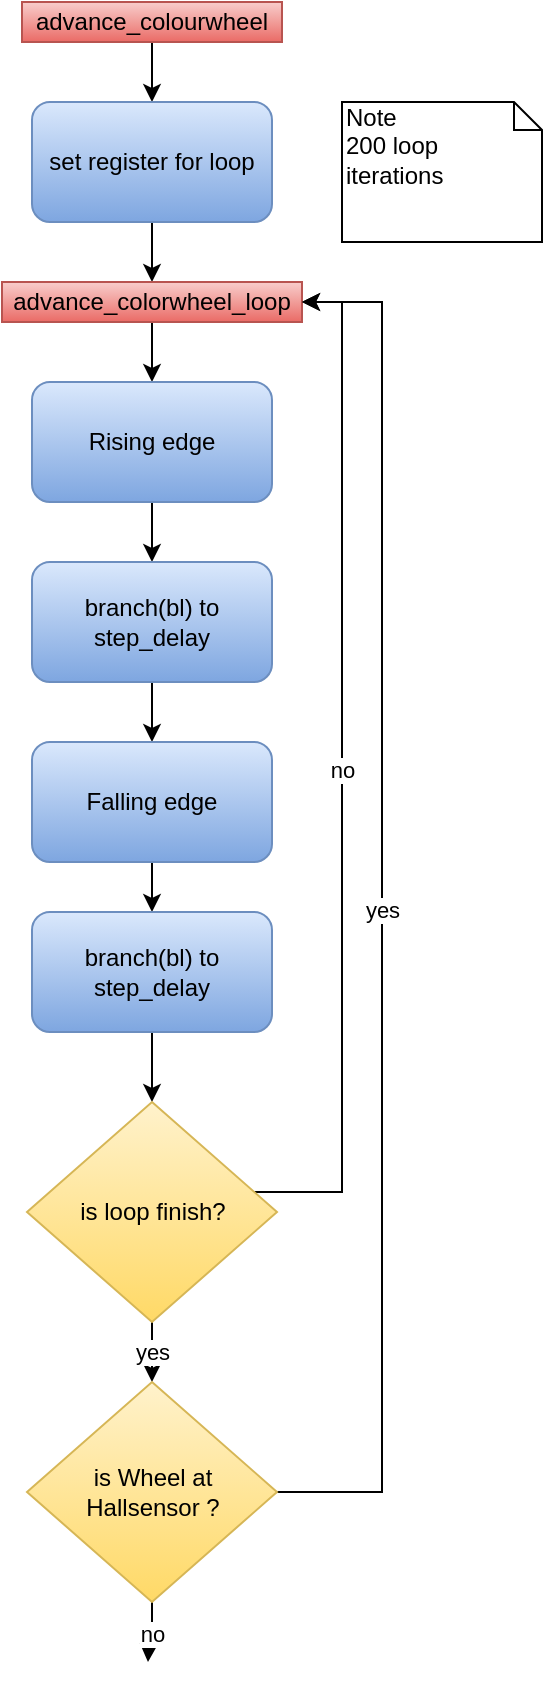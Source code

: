 <mxfile version="12.7.8" type="device"><diagram id="RtXqkULrbOA2je6o88PO" name="Seite-1"><mxGraphModel dx="788" dy="519" grid="1" gridSize="10" guides="1" tooltips="1" connect="1" arrows="1" fold="1" page="1" pageScale="1" pageWidth="827" pageHeight="1169" math="0" shadow="0"><root><mxCell id="0"/><mxCell id="1" parent="0"/><mxCell id="3Xbq6vHQorGmpI-kiK_a-26" value="" style="edgeStyle=orthogonalEdgeStyle;rounded=0;orthogonalLoop=1;jettySize=auto;html=1;" edge="1" parent="1" source="3Xbq6vHQorGmpI-kiK_a-2" target="3Xbq6vHQorGmpI-kiK_a-3"><mxGeometry relative="1" as="geometry"/></mxCell><mxCell id="3Xbq6vHQorGmpI-kiK_a-2" value="advance_colourwheel" style="text;html=1;strokeColor=#b85450;fillColor=#f8cecc;align=center;verticalAlign=middle;whiteSpace=wrap;rounded=0;gradientColor=#ea6b66;" vertex="1" parent="1"><mxGeometry x="120" y="60" width="130" height="20" as="geometry"/></mxCell><mxCell id="3Xbq6vHQorGmpI-kiK_a-25" style="edgeStyle=orthogonalEdgeStyle;rounded=0;orthogonalLoop=1;jettySize=auto;html=1;entryX=0.5;entryY=0;entryDx=0;entryDy=0;" edge="1" parent="1" source="3Xbq6vHQorGmpI-kiK_a-3" target="3Xbq6vHQorGmpI-kiK_a-4"><mxGeometry relative="1" as="geometry"/></mxCell><mxCell id="3Xbq6vHQorGmpI-kiK_a-3" value="set register for loop" style="rounded=1;whiteSpace=wrap;html=1;gradientColor=#7ea6e0;fillColor=#dae8fc;strokeColor=#6c8ebf;" vertex="1" parent="1"><mxGeometry x="125" y="110" width="120" height="60" as="geometry"/></mxCell><mxCell id="3Xbq6vHQorGmpI-kiK_a-18" value="" style="edgeStyle=orthogonalEdgeStyle;rounded=0;orthogonalLoop=1;jettySize=auto;html=1;" edge="1" parent="1" source="3Xbq6vHQorGmpI-kiK_a-4" target="3Xbq6vHQorGmpI-kiK_a-5"><mxGeometry relative="1" as="geometry"/></mxCell><mxCell id="3Xbq6vHQorGmpI-kiK_a-4" value="advance_colorwheel_loop" style="text;html=1;strokeColor=#b85450;fillColor=#f8cecc;align=center;verticalAlign=middle;whiteSpace=wrap;rounded=0;gradientColor=#ea6b66;" vertex="1" parent="1"><mxGeometry x="110" y="200" width="150" height="20" as="geometry"/></mxCell><mxCell id="3Xbq6vHQorGmpI-kiK_a-19" value="" style="edgeStyle=orthogonalEdgeStyle;rounded=0;orthogonalLoop=1;jettySize=auto;html=1;" edge="1" parent="1" source="3Xbq6vHQorGmpI-kiK_a-5" target="3Xbq6vHQorGmpI-kiK_a-6"><mxGeometry relative="1" as="geometry"/></mxCell><mxCell id="3Xbq6vHQorGmpI-kiK_a-5" value="Rising edge" style="rounded=1;whiteSpace=wrap;html=1;gradientColor=#7ea6e0;fillColor=#dae8fc;strokeColor=#6c8ebf;" vertex="1" parent="1"><mxGeometry x="125" y="250" width="120" height="60" as="geometry"/></mxCell><mxCell id="3Xbq6vHQorGmpI-kiK_a-20" value="" style="edgeStyle=orthogonalEdgeStyle;rounded=0;orthogonalLoop=1;jettySize=auto;html=1;" edge="1" parent="1" source="3Xbq6vHQorGmpI-kiK_a-6" target="3Xbq6vHQorGmpI-kiK_a-7"><mxGeometry relative="1" as="geometry"/></mxCell><mxCell id="3Xbq6vHQorGmpI-kiK_a-6" value="branch(bl) to&lt;br&gt;step_delay" style="rounded=1;whiteSpace=wrap;html=1;gradientColor=#7ea6e0;fillColor=#dae8fc;strokeColor=#6c8ebf;" vertex="1" parent="1"><mxGeometry x="125" y="340" width="120" height="60" as="geometry"/></mxCell><mxCell id="3Xbq6vHQorGmpI-kiK_a-21" value="" style="edgeStyle=orthogonalEdgeStyle;rounded=0;orthogonalLoop=1;jettySize=auto;html=1;" edge="1" parent="1" source="3Xbq6vHQorGmpI-kiK_a-7" target="3Xbq6vHQorGmpI-kiK_a-8"><mxGeometry relative="1" as="geometry"/></mxCell><mxCell id="3Xbq6vHQorGmpI-kiK_a-7" value="Falling edge" style="rounded=1;whiteSpace=wrap;html=1;gradientColor=#7ea6e0;fillColor=#dae8fc;strokeColor=#6c8ebf;" vertex="1" parent="1"><mxGeometry x="125" y="430" width="120" height="60" as="geometry"/></mxCell><mxCell id="3Xbq6vHQorGmpI-kiK_a-22" value="" style="edgeStyle=orthogonalEdgeStyle;rounded=0;orthogonalLoop=1;jettySize=auto;html=1;" edge="1" parent="1" source="3Xbq6vHQorGmpI-kiK_a-8" target="3Xbq6vHQorGmpI-kiK_a-9"><mxGeometry relative="1" as="geometry"/></mxCell><mxCell id="3Xbq6vHQorGmpI-kiK_a-8" value="branch(bl) to&lt;br&gt;step_delay" style="rounded=1;whiteSpace=wrap;html=1;gradientColor=#7ea6e0;fillColor=#dae8fc;strokeColor=#6c8ebf;" vertex="1" parent="1"><mxGeometry x="125" y="515" width="120" height="60" as="geometry"/></mxCell><mxCell id="3Xbq6vHQorGmpI-kiK_a-10" value="no" style="edgeStyle=orthogonalEdgeStyle;rounded=0;orthogonalLoop=1;jettySize=auto;html=1;entryX=1;entryY=0.5;entryDx=0;entryDy=0;" edge="1" parent="1" source="3Xbq6vHQorGmpI-kiK_a-9" target="3Xbq6vHQorGmpI-kiK_a-4"><mxGeometry relative="1" as="geometry"><Array as="points"><mxPoint x="280" y="655"/><mxPoint x="280" y="210"/></Array></mxGeometry></mxCell><mxCell id="3Xbq6vHQorGmpI-kiK_a-13" value="yes" style="edgeStyle=orthogonalEdgeStyle;rounded=0;orthogonalLoop=1;jettySize=auto;html=1;" edge="1" parent="1" source="3Xbq6vHQorGmpI-kiK_a-9" target="3Xbq6vHQorGmpI-kiK_a-12"><mxGeometry relative="1" as="geometry"/></mxCell><mxCell id="3Xbq6vHQorGmpI-kiK_a-9" value="is loop finish?" style="rhombus;whiteSpace=wrap;html=1;gradientColor=#ffd966;fillColor=#fff2cc;strokeColor=#d6b656;" vertex="1" parent="1"><mxGeometry x="122.5" y="610" width="125" height="110" as="geometry"/></mxCell><mxCell id="3Xbq6vHQorGmpI-kiK_a-15" value="yes" style="edgeStyle=orthogonalEdgeStyle;rounded=0;orthogonalLoop=1;jettySize=auto;html=1;entryX=1;entryY=0.5;entryDx=0;entryDy=0;exitX=1;exitY=0.5;exitDx=0;exitDy=0;" edge="1" parent="1" source="3Xbq6vHQorGmpI-kiK_a-12" target="3Xbq6vHQorGmpI-kiK_a-4"><mxGeometry relative="1" as="geometry"><mxPoint x="320" y="207.333" as="targetPoint"/><Array as="points"><mxPoint x="300" y="805"/><mxPoint x="300" y="210"/></Array></mxGeometry></mxCell><mxCell id="3Xbq6vHQorGmpI-kiK_a-17" value="no" style="edgeStyle=orthogonalEdgeStyle;rounded=0;orthogonalLoop=1;jettySize=auto;html=1;" edge="1" parent="1" source="3Xbq6vHQorGmpI-kiK_a-12"><mxGeometry relative="1" as="geometry"><mxPoint x="183" y="890" as="targetPoint"/></mxGeometry></mxCell><mxCell id="3Xbq6vHQorGmpI-kiK_a-12" value="is Wheel at &lt;br&gt;Hallsensor ?" style="rhombus;whiteSpace=wrap;html=1;gradientColor=#ffd966;fillColor=#fff2cc;strokeColor=#d6b656;" vertex="1" parent="1"><mxGeometry x="122.5" y="750" width="125" height="110" as="geometry"/></mxCell><mxCell id="3Xbq6vHQorGmpI-kiK_a-27" value="Note&lt;br&gt;200 loop iterations" style="shape=note;whiteSpace=wrap;html=1;size=14;verticalAlign=top;align=left;spacingTop=-6;" vertex="1" parent="1"><mxGeometry x="280" y="110" width="100" height="70" as="geometry"/></mxCell></root></mxGraphModel></diagram></mxfile>